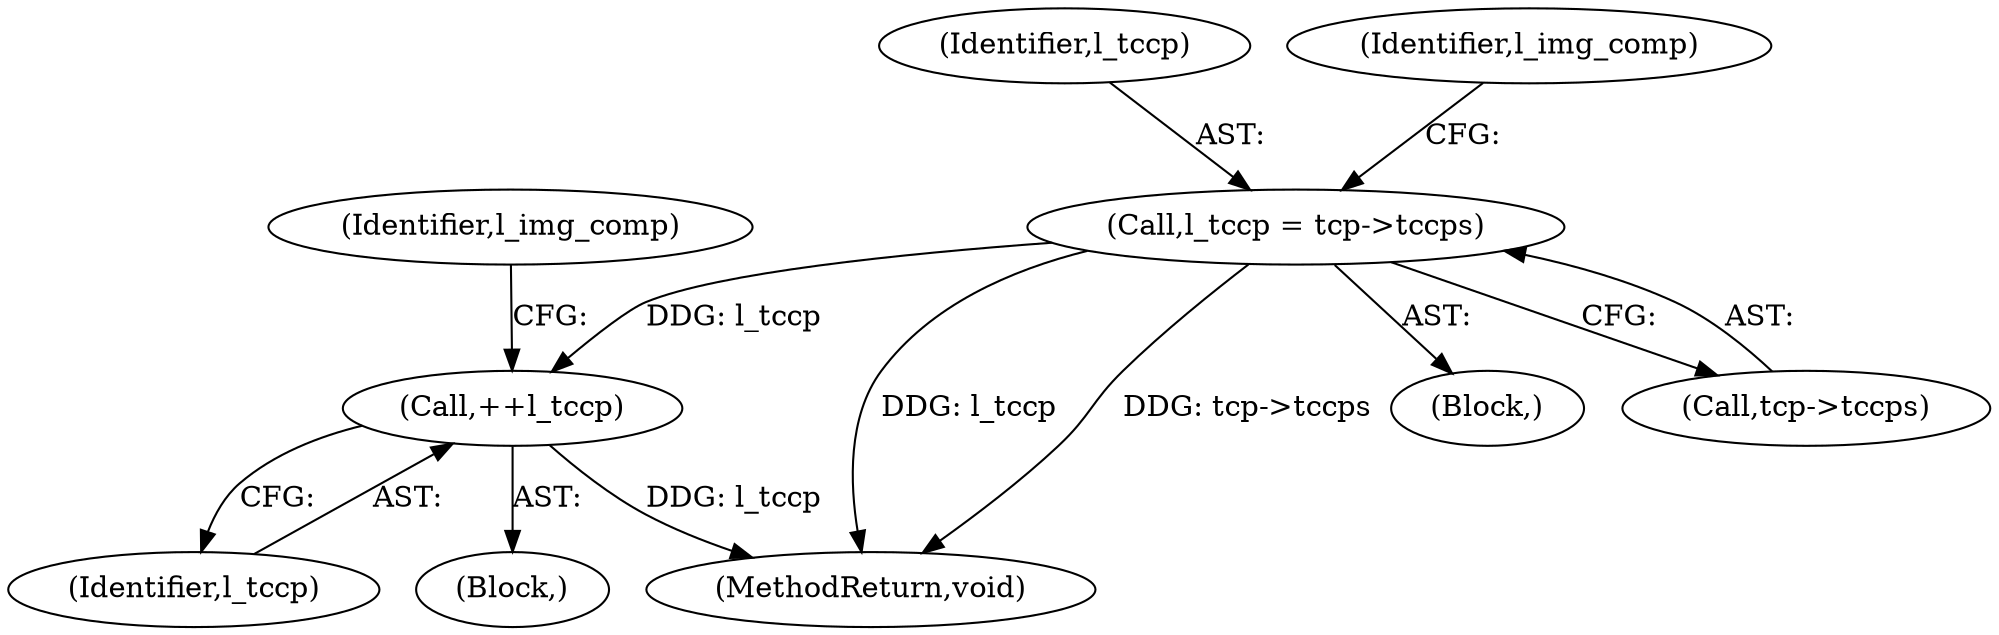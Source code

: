 digraph "0_openjpeg_5d00b719f4b93b1445e6fb4c766b9a9883c57949@pointer" {
"1000173" [label="(Call,l_tccp = tcp->tccps)"];
"1000598" [label="(Call,++l_tccp)"];
"1000602" [label="(MethodReturn,void)"];
"1000174" [label="(Identifier,l_tccp)"];
"1000129" [label="(Block,)"];
"1000601" [label="(Identifier,l_img_comp)"];
"1000175" [label="(Call,tcp->tccps)"];
"1000179" [label="(Identifier,l_img_comp)"];
"1000599" [label="(Identifier,l_tccp)"];
"1000598" [label="(Call,++l_tccp)"];
"1000173" [label="(Call,l_tccp = tcp->tccps)"];
"1000308" [label="(Block,)"];
"1000173" -> "1000129"  [label="AST: "];
"1000173" -> "1000175"  [label="CFG: "];
"1000174" -> "1000173"  [label="AST: "];
"1000175" -> "1000173"  [label="AST: "];
"1000179" -> "1000173"  [label="CFG: "];
"1000173" -> "1000602"  [label="DDG: l_tccp"];
"1000173" -> "1000602"  [label="DDG: tcp->tccps"];
"1000173" -> "1000598"  [label="DDG: l_tccp"];
"1000598" -> "1000308"  [label="AST: "];
"1000598" -> "1000599"  [label="CFG: "];
"1000599" -> "1000598"  [label="AST: "];
"1000601" -> "1000598"  [label="CFG: "];
"1000598" -> "1000602"  [label="DDG: l_tccp"];
}
